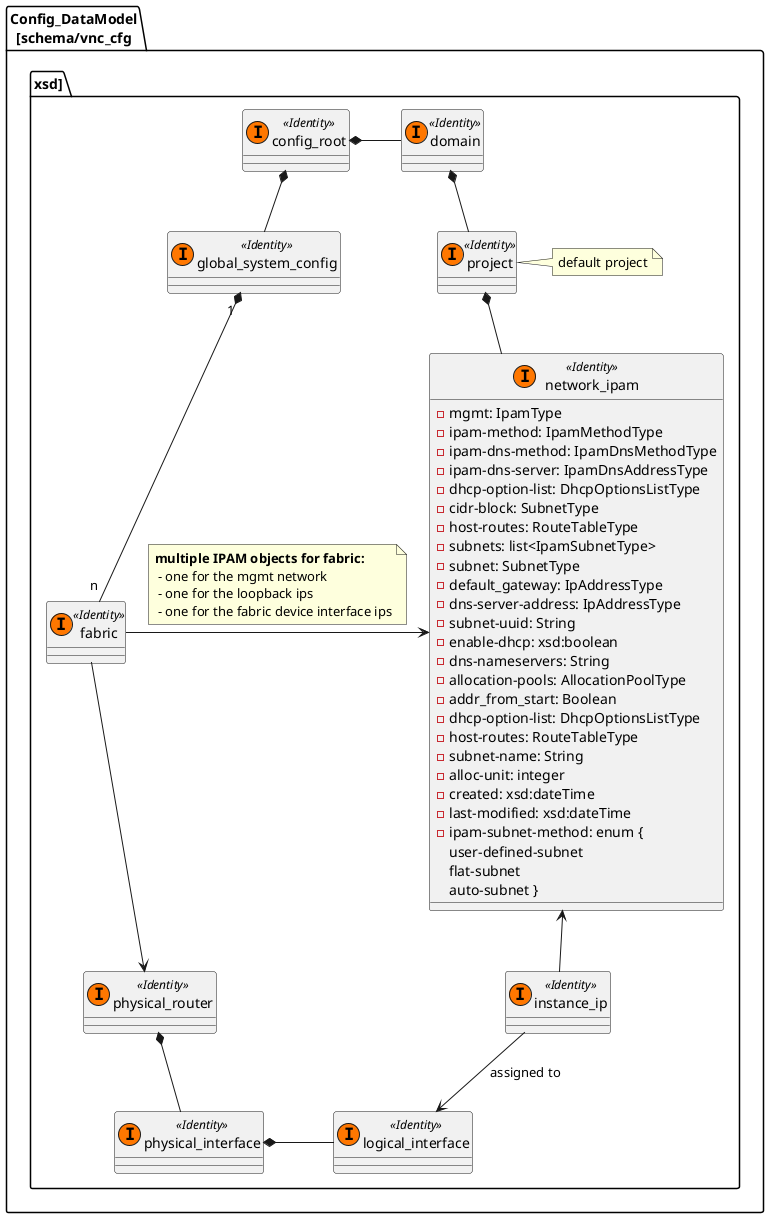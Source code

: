 @startuml
package Config_DataModel\n[schema/vnc_cfg.xsd] {

    class config_root << (I, #FF7700) Identity>> {
    }

    class domain << (I, #FF7700) Identity>> {
    }

    class project << (I, #FF7700) Identity>> {
    }
    note right
    default project
    end note

    class global_system_config << (I, #FF7700) Identity>> {
    }

    class fabric << (I, #FF7700) Identity>> {
    }

    class instance_ip << (I, #FF7700) Identity>> {
    }

    class network_ipam << (I, #FF7700) Identity>> {
        - mgmt: IpamType
          - ipam-method: IpamMethodType
          - ipam-dns-method: IpamDnsMethodType
          - ipam-dns-server: IpamDnsAddressType
          - dhcp-option-list: DhcpOptionsListType
          - cidr-block: SubnetType
          - host-routes: RouteTableType
        - subnets: list<IpamSubnetType>
          - subnet: SubnetType
          - default_gateway: IpAddressType
          - dns-server-address: IpAddressType
          - subnet-uuid: String
          - enable-dhcp: xsd:boolean
          - dns-nameservers: String
          - allocation-pools: AllocationPoolType
          - addr_from_start: Boolean
          - dhcp-option-list: DhcpOptionsListType
          - host-routes: RouteTableType
          - subnet-name: String
          - alloc-unit: integer
          - created: xsd:dateTime
          - last-modified: xsd:dateTime
        - ipam-subnet-method: enum {
            user-defined-subnet
            flat-subnet
            auto-subnet }
    }

    class physical_router << (I, #FF7700) Identity>> {
    }

    class physical_interface << (I, #FF7700) Identity>> {
    }

    class logical_interface << (I, #FF7700) Identity>> {
    }


config_root *-- global_system_config
config_root *- domain
domain *-- project
project *-- network_ipam
global_system_config "1 " *-- "n " fabric

network_ipam <-- instance_ip
fabric -> network_ipam
note on link
<b>multiple IPAM objects for fabric:
 - one for the mgmt network
 - one for the loopback ips
 - one for the fabric device interface ips
end note

fabric --> physical_router
physical_router *-- physical_interface
physical_interface *- logical_interface

instance_ip --> logical_interface: assigned to


'global_system_config *--- virtual_router
'virtual_router --> network_ipam

}

@enduml
